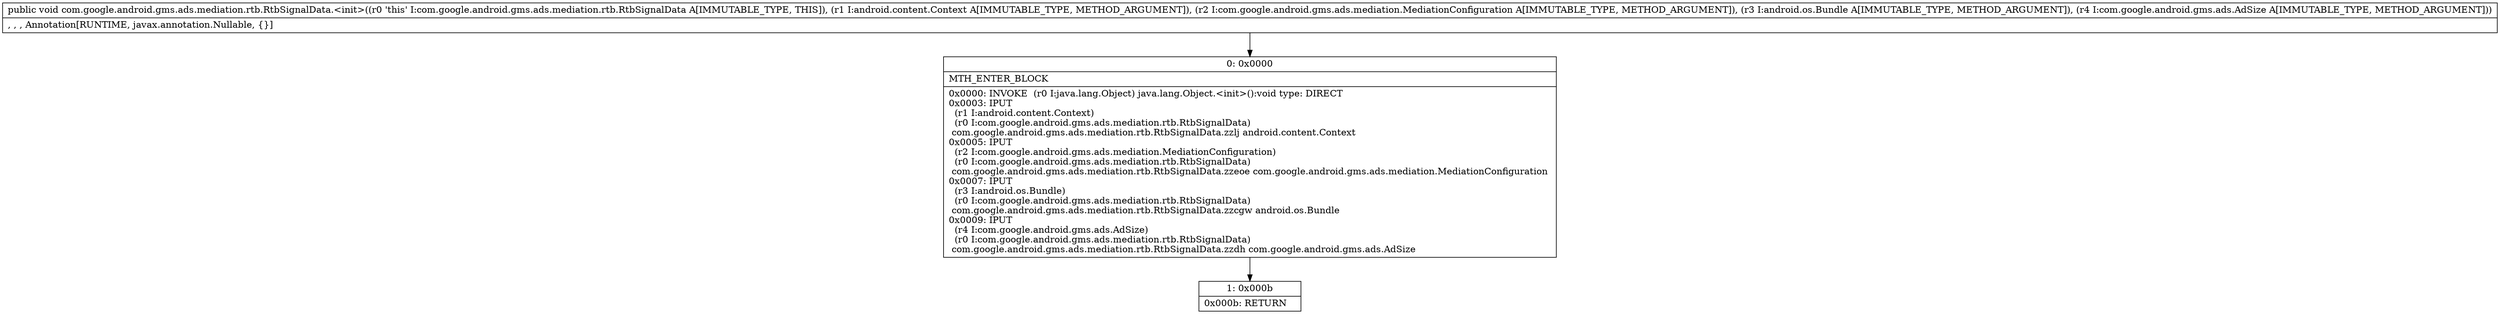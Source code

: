 digraph "CFG forcom.google.android.gms.ads.mediation.rtb.RtbSignalData.\<init\>(Landroid\/content\/Context;Lcom\/google\/android\/gms\/ads\/mediation\/MediationConfiguration;Landroid\/os\/Bundle;Lcom\/google\/android\/gms\/ads\/AdSize;)V" {
Node_0 [shape=record,label="{0\:\ 0x0000|MTH_ENTER_BLOCK\l|0x0000: INVOKE  (r0 I:java.lang.Object) java.lang.Object.\<init\>():void type: DIRECT \l0x0003: IPUT  \l  (r1 I:android.content.Context)\l  (r0 I:com.google.android.gms.ads.mediation.rtb.RtbSignalData)\l com.google.android.gms.ads.mediation.rtb.RtbSignalData.zzlj android.content.Context \l0x0005: IPUT  \l  (r2 I:com.google.android.gms.ads.mediation.MediationConfiguration)\l  (r0 I:com.google.android.gms.ads.mediation.rtb.RtbSignalData)\l com.google.android.gms.ads.mediation.rtb.RtbSignalData.zzeoe com.google.android.gms.ads.mediation.MediationConfiguration \l0x0007: IPUT  \l  (r3 I:android.os.Bundle)\l  (r0 I:com.google.android.gms.ads.mediation.rtb.RtbSignalData)\l com.google.android.gms.ads.mediation.rtb.RtbSignalData.zzcgw android.os.Bundle \l0x0009: IPUT  \l  (r4 I:com.google.android.gms.ads.AdSize)\l  (r0 I:com.google.android.gms.ads.mediation.rtb.RtbSignalData)\l com.google.android.gms.ads.mediation.rtb.RtbSignalData.zzdh com.google.android.gms.ads.AdSize \l}"];
Node_1 [shape=record,label="{1\:\ 0x000b|0x000b: RETURN   \l}"];
MethodNode[shape=record,label="{public void com.google.android.gms.ads.mediation.rtb.RtbSignalData.\<init\>((r0 'this' I:com.google.android.gms.ads.mediation.rtb.RtbSignalData A[IMMUTABLE_TYPE, THIS]), (r1 I:android.content.Context A[IMMUTABLE_TYPE, METHOD_ARGUMENT]), (r2 I:com.google.android.gms.ads.mediation.MediationConfiguration A[IMMUTABLE_TYPE, METHOD_ARGUMENT]), (r3 I:android.os.Bundle A[IMMUTABLE_TYPE, METHOD_ARGUMENT]), (r4 I:com.google.android.gms.ads.AdSize A[IMMUTABLE_TYPE, METHOD_ARGUMENT]))  | , , , Annotation[RUNTIME, javax.annotation.Nullable, \{\}]\l}"];
MethodNode -> Node_0;
Node_0 -> Node_1;
}

